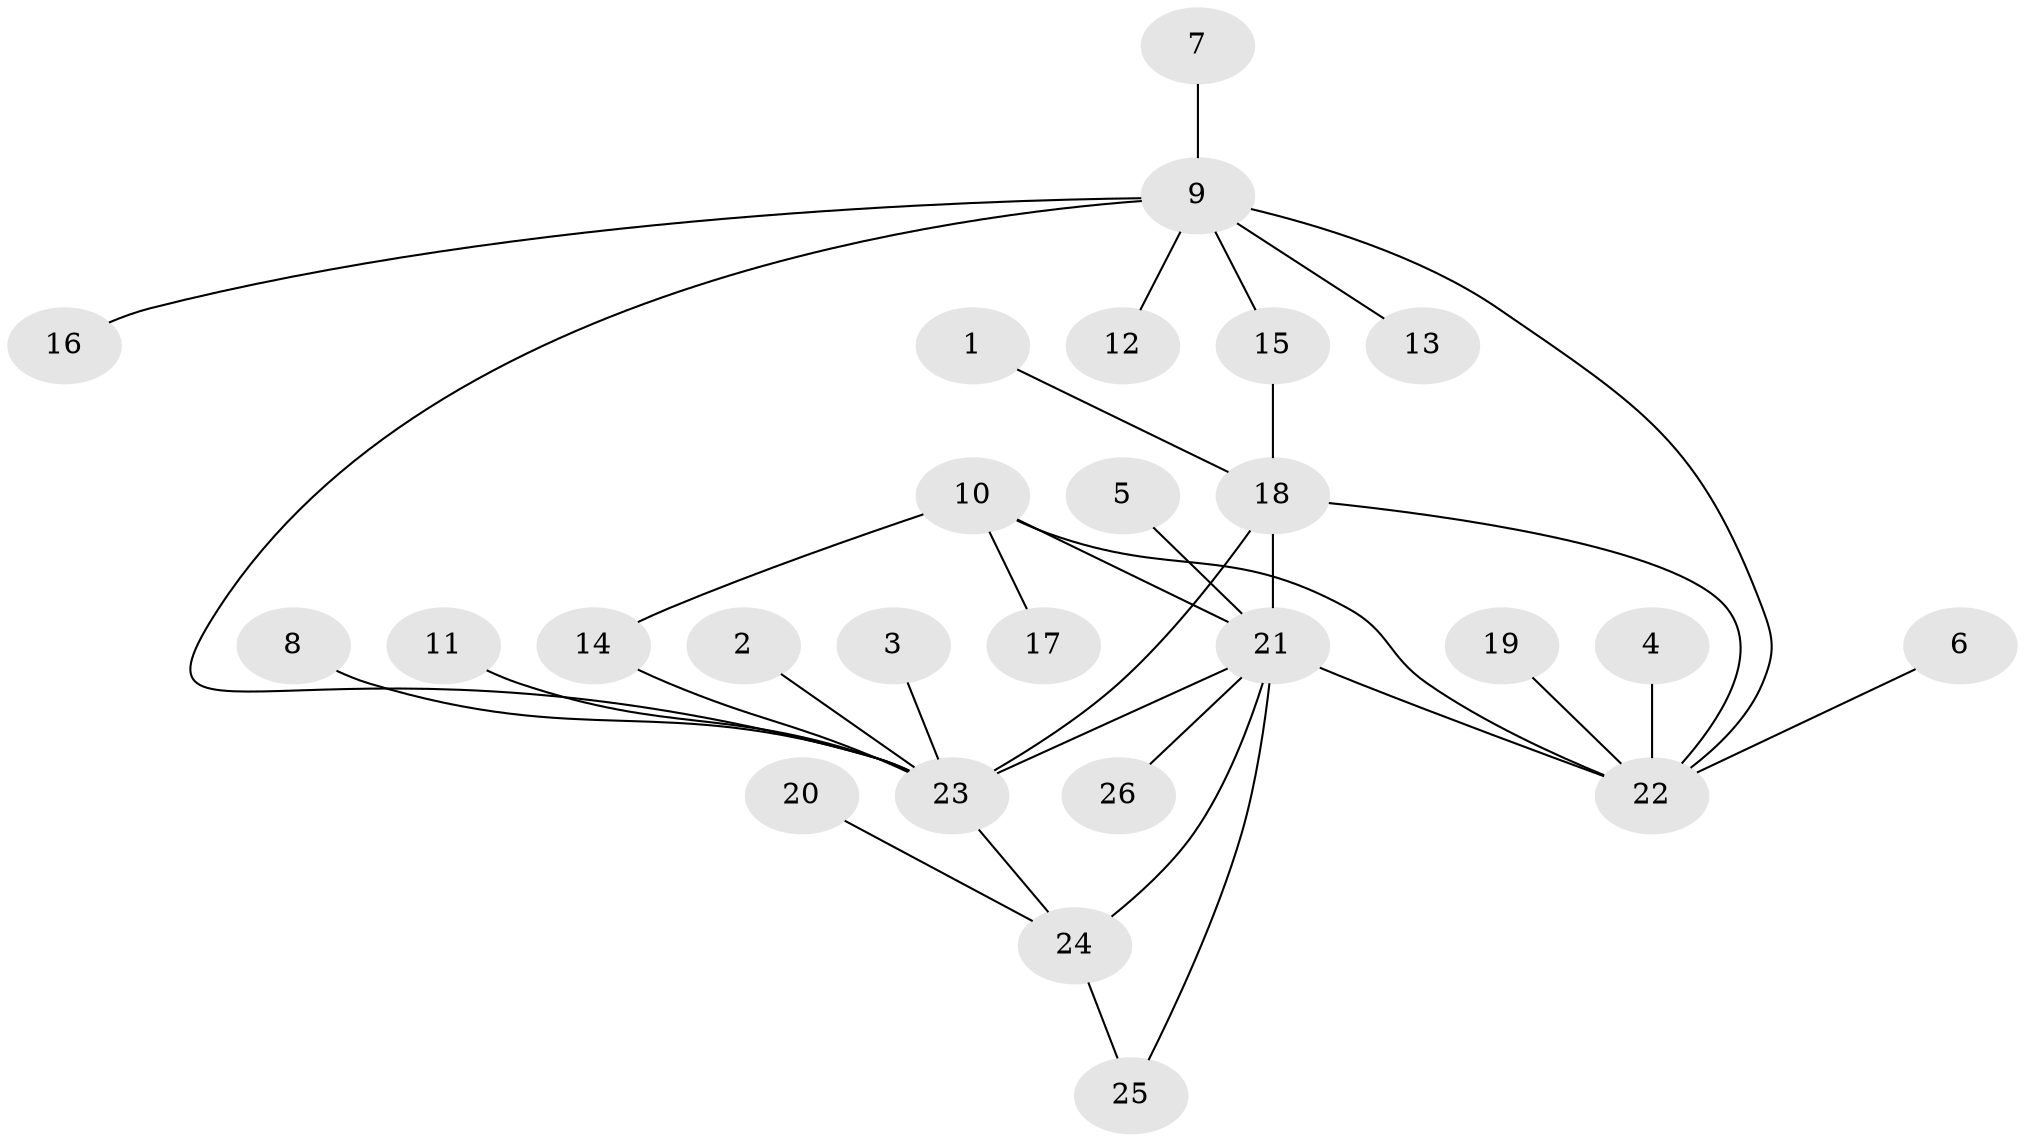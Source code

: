 // original degree distribution, {7: 0.019230769230769232, 9: 0.038461538461538464, 10: 0.019230769230769232, 1: 0.5769230769230769, 13: 0.019230769230769232, 3: 0.17307692307692307, 2: 0.1346153846153846, 5: 0.019230769230769232}
// Generated by graph-tools (version 1.1) at 2025/49/03/09/25 03:49:45]
// undirected, 26 vertices, 33 edges
graph export_dot {
graph [start="1"]
  node [color=gray90,style=filled];
  1;
  2;
  3;
  4;
  5;
  6;
  7;
  8;
  9;
  10;
  11;
  12;
  13;
  14;
  15;
  16;
  17;
  18;
  19;
  20;
  21;
  22;
  23;
  24;
  25;
  26;
  1 -- 18 [weight=1.0];
  2 -- 23 [weight=1.0];
  3 -- 23 [weight=1.0];
  4 -- 22 [weight=1.0];
  5 -- 21 [weight=1.0];
  6 -- 22 [weight=1.0];
  7 -- 9 [weight=1.0];
  8 -- 23 [weight=1.0];
  9 -- 12 [weight=1.0];
  9 -- 13 [weight=1.0];
  9 -- 15 [weight=1.0];
  9 -- 16 [weight=1.0];
  9 -- 22 [weight=1.0];
  9 -- 23 [weight=1.0];
  10 -- 14 [weight=1.0];
  10 -- 17 [weight=1.0];
  10 -- 21 [weight=1.0];
  10 -- 22 [weight=1.0];
  11 -- 23 [weight=1.0];
  14 -- 23 [weight=1.0];
  15 -- 18 [weight=1.0];
  18 -- 21 [weight=1.0];
  18 -- 22 [weight=1.0];
  18 -- 23 [weight=3.0];
  19 -- 22 [weight=1.0];
  20 -- 24 [weight=1.0];
  21 -- 22 [weight=1.0];
  21 -- 23 [weight=1.0];
  21 -- 24 [weight=1.0];
  21 -- 25 [weight=1.0];
  21 -- 26 [weight=2.0];
  23 -- 24 [weight=1.0];
  24 -- 25 [weight=1.0];
}
